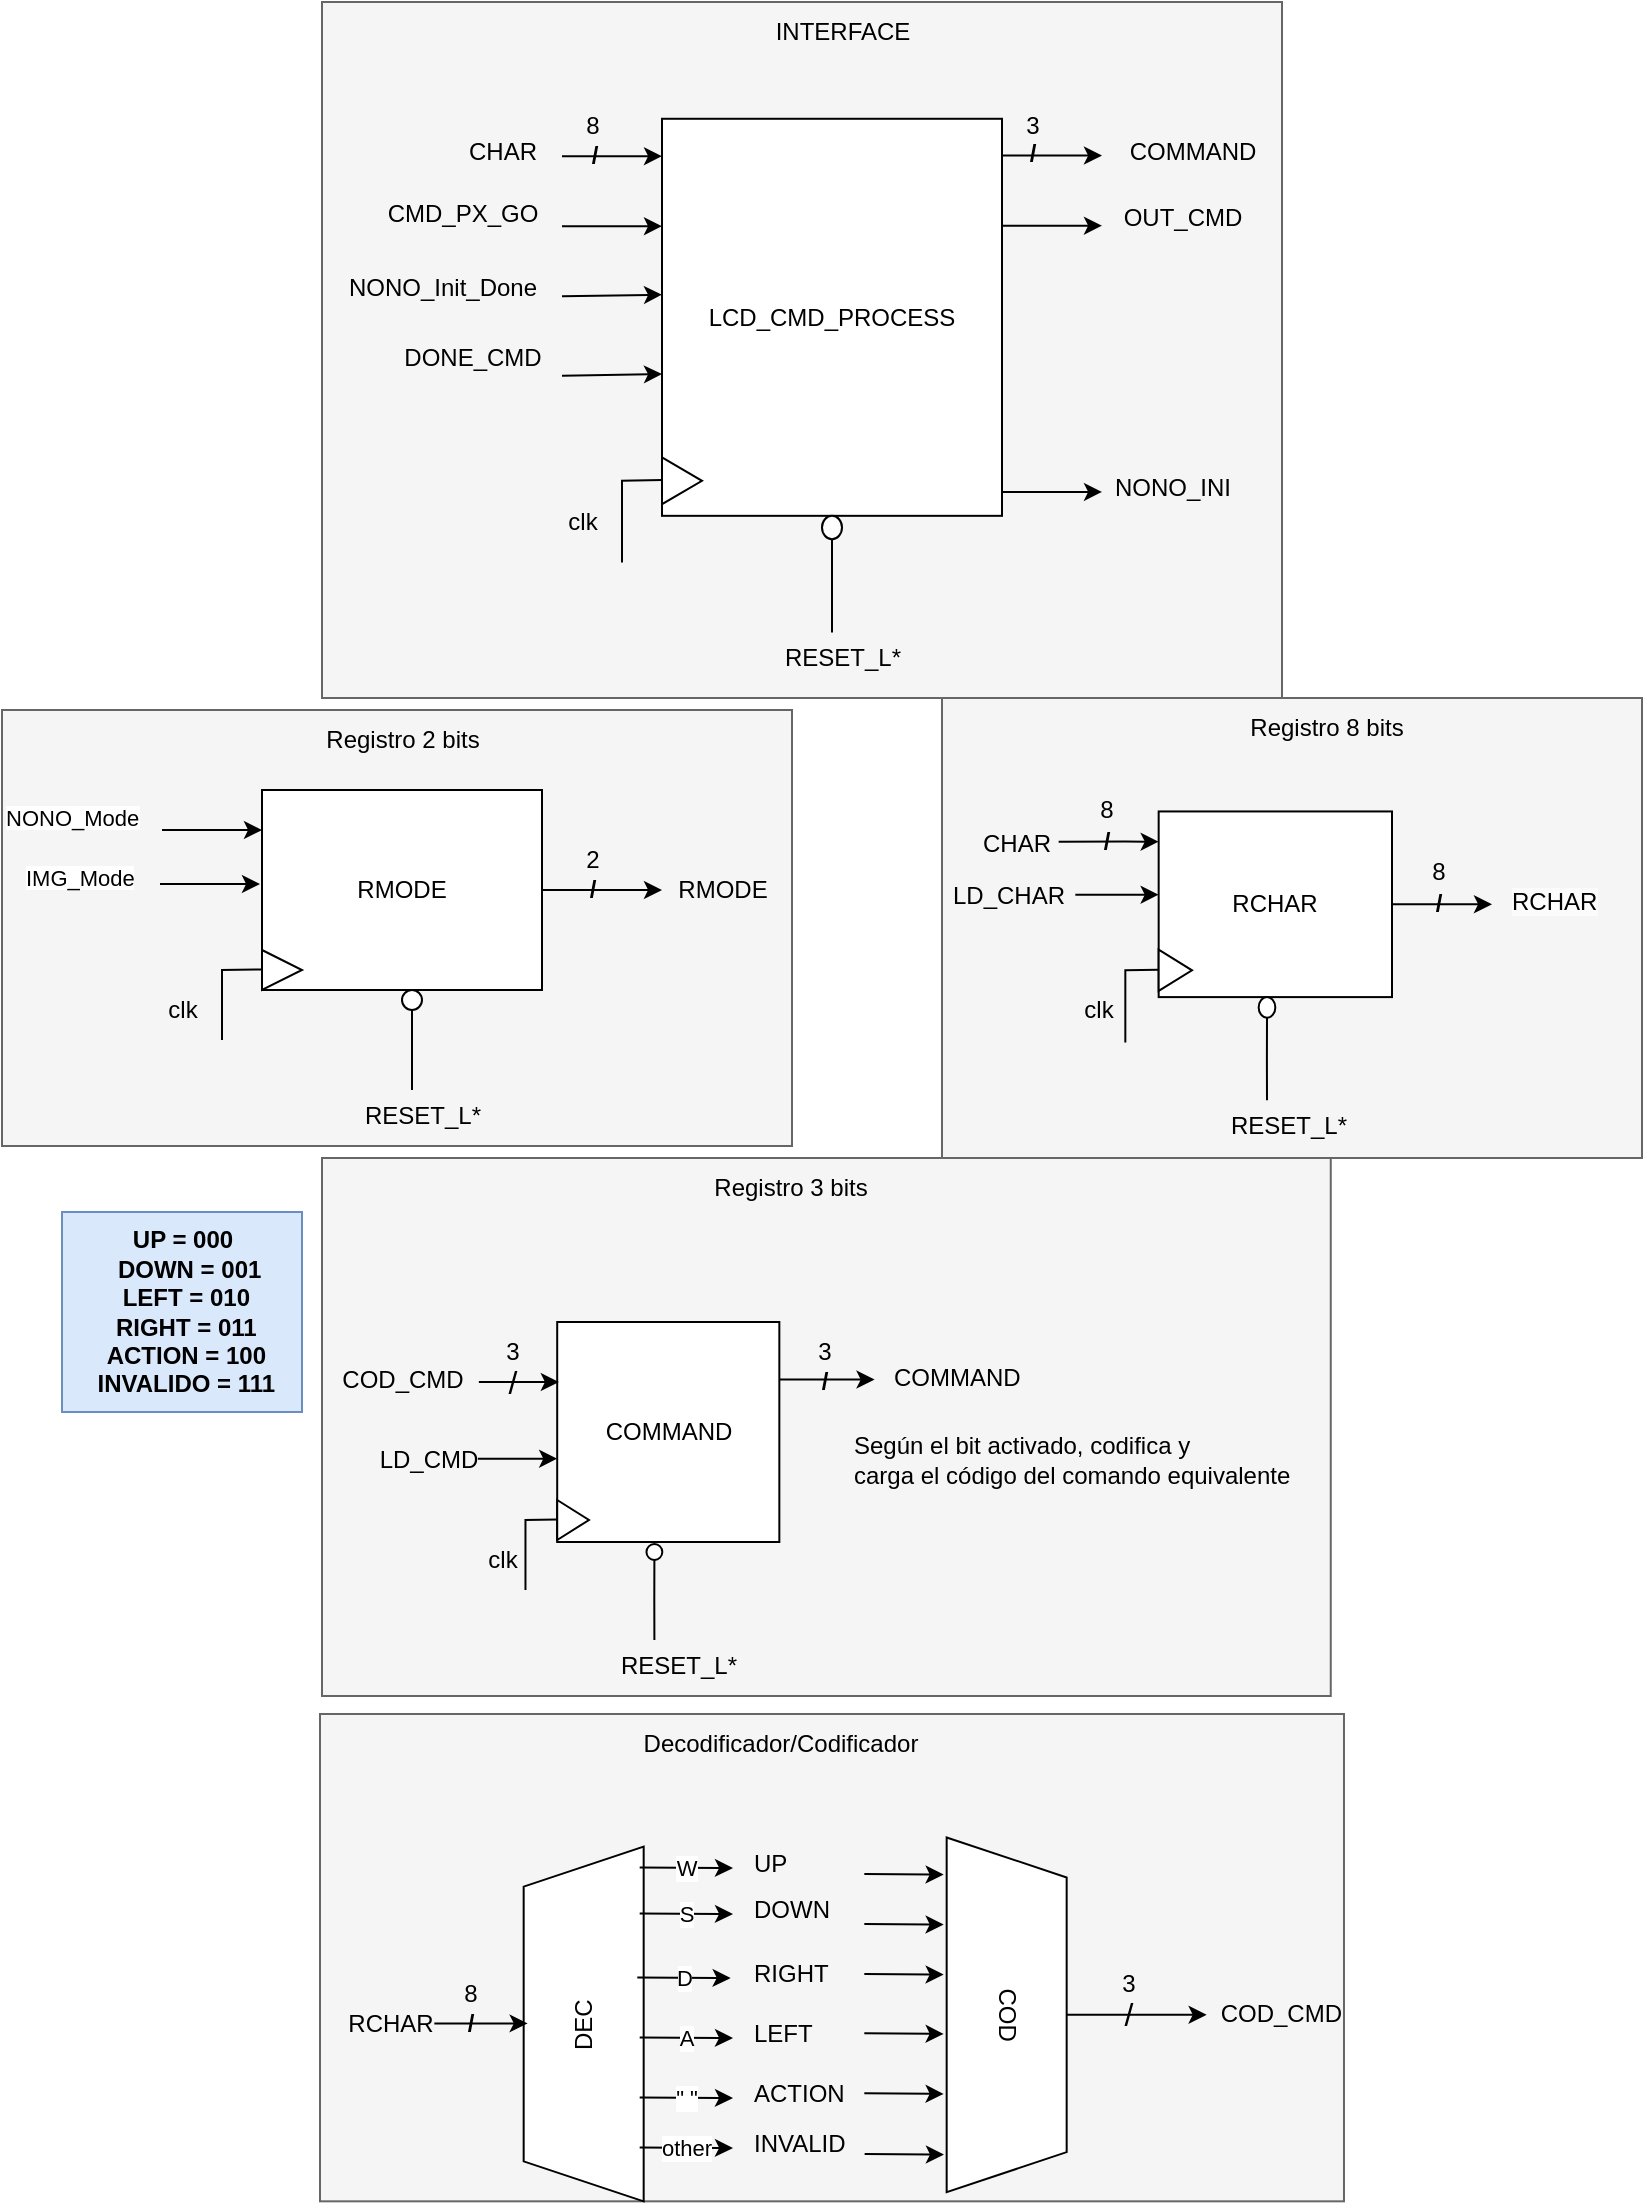 <mxfile version="22.1.21" type="device">
  <diagram name="Page-1" id="bJ8itpKa8yMkncbAwDAy">
    <mxGraphModel dx="1301" dy="621" grid="1" gridSize="10" guides="1" tooltips="1" connect="1" arrows="1" fold="1" page="1" pageScale="1" pageWidth="850" pageHeight="1100" math="0" shadow="0">
      <root>
        <mxCell id="0" />
        <mxCell id="1" parent="0" />
        <mxCell id="U-s3RB7BU_-bI2iJnk8K-27" value="" style="group;fillColor=#f5f5f5;fontColor=#333333;strokeColor=#666666;" parent="1" vertex="1" connectable="0">
          <mxGeometry x="10" y="354" width="395" height="218" as="geometry" />
        </mxCell>
        <mxCell id="wy2A1jpv522JCZYk6ljg-13" style="edgeStyle=orthogonalEdgeStyle;rounded=0;orthogonalLoop=1;jettySize=auto;html=1;" parent="U-s3RB7BU_-bI2iJnk8K-27" source="wy2A1jpv522JCZYk6ljg-1" edge="1">
          <mxGeometry relative="1" as="geometry">
            <mxPoint x="330" y="90" as="targetPoint" />
          </mxGeometry>
        </mxCell>
        <mxCell id="wy2A1jpv522JCZYk6ljg-1" value="RMODE" style="rounded=0;whiteSpace=wrap;html=1;" parent="U-s3RB7BU_-bI2iJnk8K-27" vertex="1">
          <mxGeometry x="130" y="40" width="140" height="100" as="geometry" />
        </mxCell>
        <mxCell id="wy2A1jpv522JCZYk6ljg-11" value="" style="edgeStyle=none;orthogonalLoop=1;jettySize=auto;html=1;rounded=0;" parent="U-s3RB7BU_-bI2iJnk8K-27" edge="1">
          <mxGeometry width="100" relative="1" as="geometry">
            <mxPoint x="80" y="60" as="sourcePoint" />
            <mxPoint x="130" y="60" as="targetPoint" />
            <Array as="points" />
          </mxGeometry>
        </mxCell>
        <mxCell id="wy2A1jpv522JCZYk6ljg-12" value="" style="edgeStyle=none;orthogonalLoop=1;jettySize=auto;html=1;rounded=0;" parent="U-s3RB7BU_-bI2iJnk8K-27" edge="1">
          <mxGeometry width="100" relative="1" as="geometry">
            <mxPoint x="79" y="87" as="sourcePoint" />
            <mxPoint x="129" y="87" as="targetPoint" />
            <Array as="points" />
          </mxGeometry>
        </mxCell>
        <mxCell id="wy2A1jpv522JCZYk6ljg-14" value="&lt;b&gt;/&lt;/b&gt;" style="text;html=1;align=center;verticalAlign=middle;resizable=0;points=[];autosize=1;strokeColor=none;fillColor=none;" parent="U-s3RB7BU_-bI2iJnk8K-27" vertex="1">
          <mxGeometry x="280" y="75" width="30" height="30" as="geometry" />
        </mxCell>
        <mxCell id="wy2A1jpv522JCZYk6ljg-15" value="2" style="text;html=1;align=center;verticalAlign=middle;resizable=0;points=[];autosize=1;strokeColor=none;fillColor=none;" parent="U-s3RB7BU_-bI2iJnk8K-27" vertex="1">
          <mxGeometry x="280" y="60" width="30" height="30" as="geometry" />
        </mxCell>
        <mxCell id="wy2A1jpv522JCZYk6ljg-29" value="&lt;span style=&quot;color: rgb(0, 0, 0); font-family: Helvetica; font-size: 11px; font-style: normal; font-variant-ligatures: normal; font-variant-caps: normal; font-weight: 400; letter-spacing: normal; orphans: 2; text-align: center; text-indent: 0px; text-transform: none; widows: 2; word-spacing: 0px; -webkit-text-stroke-width: 0px; background-color: rgb(255, 255, 255); text-decoration-thickness: initial; text-decoration-style: initial; text-decoration-color: initial; float: none; display: inline !important;&quot;&gt;IMG_Mode&lt;/span&gt;" style="text;whiteSpace=wrap;html=1;" parent="U-s3RB7BU_-bI2iJnk8K-27" vertex="1">
          <mxGeometry x="10" y="70" width="90" height="40" as="geometry" />
        </mxCell>
        <mxCell id="wy2A1jpv522JCZYk6ljg-30" value="&lt;span style=&quot;color: rgb(0, 0, 0); font-family: Helvetica; font-size: 11px; font-style: normal; font-variant-ligatures: normal; font-variant-caps: normal; font-weight: 400; letter-spacing: normal; orphans: 2; text-align: center; text-indent: 0px; text-transform: none; widows: 2; word-spacing: 0px; -webkit-text-stroke-width: 0px; background-color: rgb(255, 255, 255); text-decoration-thickness: initial; text-decoration-style: initial; text-decoration-color: initial; float: none; display: inline !important;&quot;&gt;NONO_Mode&lt;/span&gt;" style="text;whiteSpace=wrap;html=1;" parent="U-s3RB7BU_-bI2iJnk8K-27" vertex="1">
          <mxGeometry y="40" width="100" height="40" as="geometry" />
        </mxCell>
        <mxCell id="wy2A1jpv522JCZYk6ljg-31" value="RMODE" style="text;html=1;align=center;verticalAlign=middle;resizable=0;points=[];autosize=1;strokeColor=none;fillColor=none;" parent="U-s3RB7BU_-bI2iJnk8K-27" vertex="1">
          <mxGeometry x="325" y="75" width="70" height="30" as="geometry" />
        </mxCell>
        <mxCell id="U-s3RB7BU_-bI2iJnk8K-1" value="Registro 2 bits" style="text;html=1;align=center;verticalAlign=middle;resizable=0;points=[];autosize=1;strokeColor=none;fillColor=none;" parent="U-s3RB7BU_-bI2iJnk8K-27" vertex="1">
          <mxGeometry x="150" width="100" height="30" as="geometry" />
        </mxCell>
        <mxCell id="U-s3RB7BU_-bI2iJnk8K-2" value="" style="triangle;whiteSpace=wrap;html=1;" parent="U-s3RB7BU_-bI2iJnk8K-27" vertex="1">
          <mxGeometry x="130" y="120" width="20" height="20" as="geometry" />
        </mxCell>
        <mxCell id="U-s3RB7BU_-bI2iJnk8K-3" value="" style="edgeStyle=none;orthogonalLoop=1;jettySize=auto;html=1;rounded=0;endArrow=none;endFill=0;" parent="U-s3RB7BU_-bI2iJnk8K-27" edge="1">
          <mxGeometry width="100" relative="1" as="geometry">
            <mxPoint x="110" y="165" as="sourcePoint" />
            <mxPoint x="130" y="129.71" as="targetPoint" />
            <Array as="points">
              <mxPoint x="110" y="130" />
            </Array>
          </mxGeometry>
        </mxCell>
        <mxCell id="U-s3RB7BU_-bI2iJnk8K-4" value="clk" style="text;html=1;align=center;verticalAlign=middle;resizable=0;points=[];autosize=1;strokeColor=none;fillColor=none;" parent="U-s3RB7BU_-bI2iJnk8K-27" vertex="1">
          <mxGeometry x="70" y="135" width="40" height="30" as="geometry" />
        </mxCell>
        <mxCell id="U-s3RB7BU_-bI2iJnk8K-19" style="edgeStyle=orthogonalEdgeStyle;rounded=0;orthogonalLoop=1;jettySize=auto;html=1;startArrow=none;startFill=0;endArrow=none;endFill=0;" parent="U-s3RB7BU_-bI2iJnk8K-27" source="U-s3RB7BU_-bI2iJnk8K-20" edge="1">
          <mxGeometry relative="1" as="geometry">
            <mxPoint x="205" y="190" as="targetPoint" />
          </mxGeometry>
        </mxCell>
        <mxCell id="U-s3RB7BU_-bI2iJnk8K-20" value="" style="ellipse;whiteSpace=wrap;html=1;" parent="U-s3RB7BU_-bI2iJnk8K-27" vertex="1">
          <mxGeometry x="200" y="140" width="10" height="10" as="geometry" />
        </mxCell>
        <mxCell id="U-s3RB7BU_-bI2iJnk8K-21" value="RESET_L*" style="text;html=1;align=center;verticalAlign=middle;resizable=0;points=[];autosize=1;strokeColor=none;fillColor=none;" parent="U-s3RB7BU_-bI2iJnk8K-27" vertex="1">
          <mxGeometry x="170" y="188" width="80" height="30" as="geometry" />
        </mxCell>
        <mxCell id="U-s3RB7BU_-bI2iJnk8K-34" value="" style="group;fillColor=#f5f5f5;fontColor=#333333;strokeColor=#666666;" parent="1" vertex="1" connectable="0">
          <mxGeometry x="170" width="480" height="348" as="geometry" />
        </mxCell>
        <mxCell id="U-s3RB7BU_-bI2iJnk8K-26" value="" style="group" parent="U-s3RB7BU_-bI2iJnk8K-34" vertex="1" connectable="0">
          <mxGeometry y="35.034" width="480" height="312.966" as="geometry" />
        </mxCell>
        <mxCell id="wy2A1jpv522JCZYk6ljg-24" value="LCD_CMD_PROCESS" style="whiteSpace=wrap;html=1;" parent="U-s3RB7BU_-bI2iJnk8K-26" vertex="1">
          <mxGeometry x="170" y="23.356" width="170" height="198.523" as="geometry" />
        </mxCell>
        <mxCell id="wy2A1jpv522JCZYk6ljg-25" value="" style="edgeStyle=none;orthogonalLoop=1;jettySize=auto;html=1;rounded=0;" parent="U-s3RB7BU_-bI2iJnk8K-26" edge="1">
          <mxGeometry width="100" relative="1" as="geometry">
            <mxPoint x="120" y="42.04" as="sourcePoint" />
            <mxPoint x="170" y="42.04" as="targetPoint" />
            <Array as="points" />
          </mxGeometry>
        </mxCell>
        <mxCell id="wy2A1jpv522JCZYk6ljg-26" value="" style="edgeStyle=none;orthogonalLoop=1;jettySize=auto;html=1;rounded=0;" parent="U-s3RB7BU_-bI2iJnk8K-26" edge="1">
          <mxGeometry width="100" relative="1" as="geometry">
            <mxPoint x="120" y="77.074" as="sourcePoint" />
            <mxPoint x="170" y="77.074" as="targetPoint" />
            <Array as="points" />
          </mxGeometry>
        </mxCell>
        <mxCell id="wy2A1jpv522JCZYk6ljg-27" value="" style="edgeStyle=none;orthogonalLoop=1;jettySize=auto;html=1;rounded=0;" parent="U-s3RB7BU_-bI2iJnk8K-26" edge="1">
          <mxGeometry width="100" relative="1" as="geometry">
            <mxPoint x="120" y="112.107" as="sourcePoint" />
            <mxPoint x="170" y="111.302" as="targetPoint" />
            <Array as="points" />
          </mxGeometry>
        </mxCell>
        <mxCell id="wy2A1jpv522JCZYk6ljg-40" value="/" style="text;html=1;align=center;verticalAlign=middle;resizable=0;points=[];autosize=1;strokeColor=none;fillColor=none;fontStyle=1" parent="U-s3RB7BU_-bI2iJnk8K-26" vertex="1">
          <mxGeometry x="121" y="26.963" width="30" height="30" as="geometry" />
        </mxCell>
        <mxCell id="wy2A1jpv522JCZYk6ljg-41" value="8" style="text;html=1;align=center;verticalAlign=middle;resizable=0;points=[];autosize=1;strokeColor=none;fillColor=none;" parent="U-s3RB7BU_-bI2iJnk8K-26" vertex="1">
          <mxGeometry x="120" y="11.678" width="30" height="30" as="geometry" />
        </mxCell>
        <mxCell id="wy2A1jpv522JCZYk6ljg-42" value="CHAR" style="text;html=1;align=center;verticalAlign=middle;resizable=0;points=[];autosize=1;strokeColor=none;fillColor=none;" parent="U-s3RB7BU_-bI2iJnk8K-26" vertex="1">
          <mxGeometry x="60" y="24.523" width="60" height="30" as="geometry" />
        </mxCell>
        <mxCell id="wy2A1jpv522JCZYk6ljg-51" value="NONO_Init_Done" style="text;html=1;align=center;verticalAlign=middle;resizable=0;points=[];autosize=1;strokeColor=none;fillColor=none;" parent="U-s3RB7BU_-bI2iJnk8K-26" vertex="1">
          <mxGeometry y="93.423" width="120" height="30" as="geometry" />
        </mxCell>
        <mxCell id="wy2A1jpv522JCZYk6ljg-52" value="" style="edgeStyle=none;orthogonalLoop=1;jettySize=auto;html=1;rounded=0;" parent="U-s3RB7BU_-bI2iJnk8K-26" edge="1">
          <mxGeometry width="100" relative="1" as="geometry">
            <mxPoint x="120" y="151.812" as="sourcePoint" />
            <mxPoint x="170" y="151.006" as="targetPoint" />
            <Array as="points" />
          </mxGeometry>
        </mxCell>
        <mxCell id="wy2A1jpv522JCZYk6ljg-53" value="DONE_CMD" style="text;html=1;align=center;verticalAlign=middle;resizable=0;points=[];autosize=1;strokeColor=none;fillColor=none;" parent="U-s3RB7BU_-bI2iJnk8K-26" vertex="1">
          <mxGeometry x="30" y="128.456" width="90" height="30" as="geometry" />
        </mxCell>
        <mxCell id="wy2A1jpv522JCZYk6ljg-54" value="" style="edgeStyle=none;orthogonalLoop=1;jettySize=auto;html=1;rounded=0;" parent="U-s3RB7BU_-bI2iJnk8K-26" edge="1">
          <mxGeometry width="100" relative="1" as="geometry">
            <mxPoint x="340" y="41.76" as="sourcePoint" />
            <mxPoint x="390" y="41.76" as="targetPoint" />
            <Array as="points" />
          </mxGeometry>
        </mxCell>
        <mxCell id="wy2A1jpv522JCZYk6ljg-55" value="COMMAND" style="text;html=1;align=center;verticalAlign=middle;resizable=0;points=[];autosize=1;strokeColor=none;fillColor=none;" parent="U-s3RB7BU_-bI2iJnk8K-26" vertex="1">
          <mxGeometry x="390" y="24.523" width="90" height="30" as="geometry" />
        </mxCell>
        <mxCell id="wy2A1jpv522JCZYk6ljg-56" value="" style="edgeStyle=none;orthogonalLoop=1;jettySize=auto;html=1;rounded=0;" parent="U-s3RB7BU_-bI2iJnk8K-26" edge="1">
          <mxGeometry width="100" relative="1" as="geometry">
            <mxPoint x="340" y="76.794" as="sourcePoint" />
            <mxPoint x="390" y="76.794" as="targetPoint" />
            <Array as="points" />
          </mxGeometry>
        </mxCell>
        <mxCell id="wy2A1jpv522JCZYk6ljg-64" value="" style="edgeStyle=none;orthogonalLoop=1;jettySize=auto;html=1;rounded=0;" parent="U-s3RB7BU_-bI2iJnk8K-26" edge="1">
          <mxGeometry width="100" relative="1" as="geometry">
            <mxPoint x="340" y="209.921" as="sourcePoint" />
            <mxPoint x="390" y="209.921" as="targetPoint" />
            <Array as="points" />
          </mxGeometry>
        </mxCell>
        <mxCell id="wy2A1jpv522JCZYk6ljg-65" value="NONO_INI" style="text;html=1;align=center;verticalAlign=middle;resizable=0;points=[];autosize=1;strokeColor=none;fillColor=none;" parent="U-s3RB7BU_-bI2iJnk8K-26" vertex="1">
          <mxGeometry x="385" y="192.685" width="80" height="30" as="geometry" />
        </mxCell>
        <mxCell id="wy2A1jpv522JCZYk6ljg-112" value="OUT_CMD" style="text;html=1;align=center;verticalAlign=middle;resizable=0;points=[];autosize=1;strokeColor=none;fillColor=none;" parent="U-s3RB7BU_-bI2iJnk8K-26" vertex="1">
          <mxGeometry x="390" y="58.389" width="80" height="30" as="geometry" />
        </mxCell>
        <mxCell id="U-s3RB7BU_-bI2iJnk8K-22" style="edgeStyle=orthogonalEdgeStyle;rounded=0;orthogonalLoop=1;jettySize=auto;html=1;startArrow=none;startFill=0;endArrow=none;endFill=0;" parent="U-s3RB7BU_-bI2iJnk8K-26" source="U-s3RB7BU_-bI2iJnk8K-23" edge="1">
          <mxGeometry relative="1" as="geometry">
            <mxPoint x="255" y="280.268" as="targetPoint" />
          </mxGeometry>
        </mxCell>
        <mxCell id="U-s3RB7BU_-bI2iJnk8K-23" value="" style="ellipse;whiteSpace=wrap;html=1;" parent="U-s3RB7BU_-bI2iJnk8K-26" vertex="1">
          <mxGeometry x="250" y="221.879" width="10" height="11.678" as="geometry" />
        </mxCell>
        <mxCell id="U-s3RB7BU_-bI2iJnk8K-24" value="RESET_L*" style="text;html=1;align=center;verticalAlign=middle;resizable=0;points=[];autosize=1;strokeColor=none;fillColor=none;" parent="U-s3RB7BU_-bI2iJnk8K-26" vertex="1">
          <mxGeometry x="220" y="277.933" width="80" height="30" as="geometry" />
        </mxCell>
        <mxCell id="U-s3RB7BU_-bI2iJnk8K-31" value="" style="triangle;whiteSpace=wrap;html=1;" parent="U-s3RB7BU_-bI2iJnk8K-26" vertex="1">
          <mxGeometry x="170" y="192.685" width="20" height="23.356" as="geometry" />
        </mxCell>
        <mxCell id="U-s3RB7BU_-bI2iJnk8K-32" value="" style="edgeStyle=none;orthogonalLoop=1;jettySize=auto;html=1;rounded=0;endArrow=none;endFill=0;" parent="U-s3RB7BU_-bI2iJnk8K-26" edge="1">
          <mxGeometry width="100" relative="1" as="geometry">
            <mxPoint x="150" y="245.235" as="sourcePoint" />
            <mxPoint x="170" y="204.024" as="targetPoint" />
            <Array as="points">
              <mxPoint x="150" y="204.362" />
            </Array>
          </mxGeometry>
        </mxCell>
        <mxCell id="U-s3RB7BU_-bI2iJnk8K-33" value="clk" style="text;html=1;align=center;verticalAlign=middle;resizable=0;points=[];autosize=1;strokeColor=none;fillColor=none;" parent="U-s3RB7BU_-bI2iJnk8K-26" vertex="1">
          <mxGeometry x="110" y="210.201" width="40" height="30" as="geometry" />
        </mxCell>
        <mxCell id="wy2A1jpv522JCZYk6ljg-111" value="3" style="text;html=1;align=center;verticalAlign=middle;resizable=0;points=[];autosize=1;strokeColor=none;fillColor=none;" parent="U-s3RB7BU_-bI2iJnk8K-26" vertex="1">
          <mxGeometry x="340" y="11.68" width="30" height="30" as="geometry" />
        </mxCell>
        <mxCell id="U-s3RB7BU_-bI2iJnk8K-30" value="INTERFACE" style="text;html=1;align=center;verticalAlign=middle;resizable=0;points=[];autosize=1;strokeColor=none;fillColor=none;" parent="U-s3RB7BU_-bI2iJnk8K-34" vertex="1">
          <mxGeometry x="215" width="90" height="30" as="geometry" />
        </mxCell>
        <mxCell id="wy2A1jpv522JCZYk6ljg-49" value="CMD_PX_GO" style="text;html=1;align=center;verticalAlign=middle;resizable=0;points=[];autosize=1;strokeColor=none;fillColor=none;" parent="U-s3RB7BU_-bI2iJnk8K-34" vertex="1">
          <mxGeometry x="20" y="91.087" width="100" height="30" as="geometry" />
        </mxCell>
        <mxCell id="wy2A1jpv522JCZYk6ljg-110" value="/" style="text;html=1;align=center;verticalAlign=middle;resizable=0;points=[];autosize=1;strokeColor=none;fillColor=none;fontStyle=1" parent="U-s3RB7BU_-bI2iJnk8K-34" vertex="1">
          <mxGeometry x="340" y="61.089" width="30" height="30" as="geometry" />
        </mxCell>
        <mxCell id="U-s3RB7BU_-bI2iJnk8K-38" value="" style="group;fillColor=#f5f5f5;fontColor=#333333;strokeColor=#666666;fontStyle=1" parent="1" vertex="1" connectable="0">
          <mxGeometry x="480" y="348" width="350" height="230" as="geometry" />
        </mxCell>
        <mxCell id="wy2A1jpv522JCZYk6ljg-18" style="edgeStyle=orthogonalEdgeStyle;rounded=0;orthogonalLoop=1;jettySize=auto;html=1;" parent="U-s3RB7BU_-bI2iJnk8K-38" source="wy2A1jpv522JCZYk6ljg-17" edge="1">
          <mxGeometry relative="1" as="geometry">
            <mxPoint x="275" y="103.139" as="targetPoint" />
          </mxGeometry>
        </mxCell>
        <mxCell id="wy2A1jpv522JCZYk6ljg-17" value="RCHAR" style="rounded=0;whiteSpace=wrap;html=1;" parent="U-s3RB7BU_-bI2iJnk8K-38" vertex="1">
          <mxGeometry x="108.333" y="56.726" width="116.667" height="92.825" as="geometry" />
        </mxCell>
        <mxCell id="wy2A1jpv522JCZYk6ljg-19" value="&lt;b&gt;/&lt;/b&gt;" style="text;html=1;align=center;verticalAlign=middle;resizable=0;points=[];autosize=1;strokeColor=none;fillColor=none;" parent="U-s3RB7BU_-bI2iJnk8K-38" vertex="1">
          <mxGeometry x="232.5" y="87.668" width="30" height="30" as="geometry" />
        </mxCell>
        <mxCell id="wy2A1jpv522JCZYk6ljg-20" value="8" style="text;html=1;align=center;verticalAlign=middle;resizable=0;points=[];autosize=1;strokeColor=none;fillColor=none;" parent="U-s3RB7BU_-bI2iJnk8K-38" vertex="1">
          <mxGeometry x="232.5" y="72.197" width="30" height="30" as="geometry" />
        </mxCell>
        <mxCell id="wy2A1jpv522JCZYk6ljg-21" style="edgeStyle=orthogonalEdgeStyle;rounded=0;orthogonalLoop=1;jettySize=auto;html=1;" parent="U-s3RB7BU_-bI2iJnk8K-38" edge="1">
          <mxGeometry relative="1" as="geometry">
            <mxPoint x="108.333" y="71.847" as="targetPoint" />
            <mxPoint x="58.333" y="71.847" as="sourcePoint" />
            <Array as="points">
              <mxPoint x="91.667" y="72.197" />
              <mxPoint x="91.667" y="72.197" />
            </Array>
          </mxGeometry>
        </mxCell>
        <mxCell id="wy2A1jpv522JCZYk6ljg-22" value="&lt;b&gt;/&lt;/b&gt;" style="text;html=1;align=center;verticalAlign=middle;resizable=0;points=[];autosize=1;strokeColor=none;fillColor=none;" parent="U-s3RB7BU_-bI2iJnk8K-38" vertex="1">
          <mxGeometry x="66.667" y="56.726" width="30" height="30" as="geometry" />
        </mxCell>
        <mxCell id="wy2A1jpv522JCZYk6ljg-23" value="8" style="text;html=1;align=center;verticalAlign=middle;resizable=0;points=[];autosize=1;strokeColor=none;fillColor=none;" parent="U-s3RB7BU_-bI2iJnk8K-38" vertex="1">
          <mxGeometry x="66.667" y="41.256" width="30" height="30" as="geometry" />
        </mxCell>
        <mxCell id="wy2A1jpv522JCZYk6ljg-32" value="&lt;span style=&quot;color: rgb(0, 0, 0); font-family: Helvetica; font-size: 12px; font-style: normal; font-variant-ligatures: normal; font-variant-caps: normal; font-weight: 400; letter-spacing: normal; orphans: 2; text-align: center; text-indent: 0px; text-transform: none; widows: 2; word-spacing: 0px; -webkit-text-stroke-width: 0px; background-color: rgb(251, 251, 251); text-decoration-thickness: initial; text-decoration-style: initial; text-decoration-color: initial; float: none; display: inline !important;&quot;&gt;RCHAR&lt;/span&gt;" style="text;whiteSpace=wrap;html=1;" parent="U-s3RB7BU_-bI2iJnk8K-38" vertex="1">
          <mxGeometry x="283.333" y="87.668" width="66.667" height="41.256" as="geometry" />
        </mxCell>
        <mxCell id="wy2A1jpv522JCZYk6ljg-39" value="CHAR" style="text;html=1;align=center;verticalAlign=middle;resizable=0;points=[];autosize=1;strokeColor=none;fillColor=none;" parent="U-s3RB7BU_-bI2iJnk8K-38" vertex="1">
          <mxGeometry x="6.667" y="57.666" width="60" height="30" as="geometry" />
        </mxCell>
        <mxCell id="wy2A1jpv522JCZYk6ljg-48" value="LD_CHAR" style="text;html=1;align=center;verticalAlign=middle;resizable=0;points=[];autosize=1;strokeColor=none;fillColor=none;" parent="U-s3RB7BU_-bI2iJnk8K-38" vertex="1">
          <mxGeometry x="-7" y="83.543" width="80" height="30" as="geometry" />
        </mxCell>
        <mxCell id="wy2A1jpv522JCZYk6ljg-68" value="" style="edgeStyle=none;orthogonalLoop=1;jettySize=auto;html=1;rounded=0;" parent="U-s3RB7BU_-bI2iJnk8K-38" edge="1">
          <mxGeometry width="100" relative="1" as="geometry">
            <mxPoint x="66.667" y="98.343" as="sourcePoint" />
            <mxPoint x="108.333" y="98.343" as="targetPoint" />
            <Array as="points" />
          </mxGeometry>
        </mxCell>
        <mxCell id="U-s3RB7BU_-bI2iJnk8K-5" value="" style="triangle;whiteSpace=wrap;html=1;" parent="U-s3RB7BU_-bI2iJnk8K-38" vertex="1">
          <mxGeometry x="108.333" y="125.83" width="16.667" height="20.628" as="geometry" />
        </mxCell>
        <mxCell id="U-s3RB7BU_-bI2iJnk8K-6" value="" style="edgeStyle=none;orthogonalLoop=1;jettySize=auto;html=1;rounded=0;endArrow=none;endFill=0;" parent="U-s3RB7BU_-bI2iJnk8K-38" edge="1">
          <mxGeometry width="100" relative="1" as="geometry">
            <mxPoint x="91.667" y="172.242" as="sourcePoint" />
            <mxPoint x="108.333" y="135.844" as="targetPoint" />
            <Array as="points">
              <mxPoint x="91.667" y="136.143" />
            </Array>
          </mxGeometry>
        </mxCell>
        <mxCell id="U-s3RB7BU_-bI2iJnk8K-7" value="clk" style="text;html=1;align=center;verticalAlign=middle;resizable=0;points=[];autosize=1;strokeColor=none;fillColor=none;" parent="U-s3RB7BU_-bI2iJnk8K-38" vertex="1">
          <mxGeometry x="58.333" y="141.3" width="40" height="30" as="geometry" />
        </mxCell>
        <mxCell id="U-s3RB7BU_-bI2iJnk8K-15" style="edgeStyle=orthogonalEdgeStyle;rounded=0;orthogonalLoop=1;jettySize=auto;html=1;startArrow=none;startFill=0;endArrow=none;endFill=0;" parent="U-s3RB7BU_-bI2iJnk8K-38" source="U-s3RB7BU_-bI2iJnk8K-16" edge="1">
          <mxGeometry relative="1" as="geometry">
            <mxPoint x="162.5" y="201.121" as="targetPoint" />
          </mxGeometry>
        </mxCell>
        <mxCell id="U-s3RB7BU_-bI2iJnk8K-16" value="" style="ellipse;whiteSpace=wrap;html=1;" parent="U-s3RB7BU_-bI2iJnk8K-38" vertex="1">
          <mxGeometry x="158.333" y="149.552" width="8.333" height="10.314" as="geometry" />
        </mxCell>
        <mxCell id="U-s3RB7BU_-bI2iJnk8K-17" value="RESET_L*" style="text;html=1;align=center;verticalAlign=middle;resizable=0;points=[];autosize=1;strokeColor=none;fillColor=none;" parent="U-s3RB7BU_-bI2iJnk8K-38" vertex="1">
          <mxGeometry x="133.333" y="199.058" width="80" height="30" as="geometry" />
        </mxCell>
        <mxCell id="U-s3RB7BU_-bI2iJnk8K-37" value="Registro 8 bits" style="text;html=1;align=center;verticalAlign=middle;resizable=0;points=[];autosize=1;strokeColor=none;fillColor=none;" parent="U-s3RB7BU_-bI2iJnk8K-38" vertex="1">
          <mxGeometry x="141.667" width="100" height="30" as="geometry" />
        </mxCell>
        <mxCell id="U-s3RB7BU_-bI2iJnk8K-66" value="" style="group;fillColor=#f5f5f5;fontColor=#333333;strokeColor=#666666;" parent="1" vertex="1" connectable="0">
          <mxGeometry x="170" y="578" width="504.38" height="269" as="geometry" />
        </mxCell>
        <mxCell id="U-s3RB7BU_-bI2iJnk8K-13" style="edgeStyle=orthogonalEdgeStyle;rounded=0;orthogonalLoop=1;jettySize=auto;html=1;startArrow=none;startFill=0;endArrow=none;endFill=0;" parent="U-s3RB7BU_-bI2iJnk8K-66" source="U-s3RB7BU_-bI2iJnk8K-12" edge="1">
          <mxGeometry relative="1" as="geometry">
            <mxPoint x="166.201" y="241" as="targetPoint" />
          </mxGeometry>
        </mxCell>
        <mxCell id="U-s3RB7BU_-bI2iJnk8K-12" value="" style="ellipse;whiteSpace=wrap;html=1;container=0;" parent="U-s3RB7BU_-bI2iJnk8K-66" vertex="1">
          <mxGeometry x="162.23" y="193" width="7.93" height="8" as="geometry" />
        </mxCell>
        <mxCell id="U-s3RB7BU_-bI2iJnk8K-14" value="RESET_L*" style="text;html=1;align=center;verticalAlign=middle;resizable=0;points=[];autosize=1;strokeColor=none;fillColor=none;container=0;" parent="U-s3RB7BU_-bI2iJnk8K-66" vertex="1">
          <mxGeometry x="138.432" y="239" width="80" height="30" as="geometry" />
        </mxCell>
        <mxCell id="wy2A1jpv522JCZYk6ljg-79" value="COMMAND" style="rounded=0;whiteSpace=wrap;html=1;container=0;" parent="U-s3RB7BU_-bI2iJnk8K-66" vertex="1">
          <mxGeometry x="117.6" y="82" width="111.07" height="110" as="geometry" />
        </mxCell>
        <mxCell id="wy2A1jpv522JCZYk6ljg-80" value="&lt;b&gt;/&lt;/b&gt;" style="text;html=1;align=center;verticalAlign=middle;resizable=0;points=[];autosize=1;strokeColor=none;fillColor=none;container=0;" parent="U-s3RB7BU_-bI2iJnk8K-66" vertex="1">
          <mxGeometry x="235.808" y="96.5" width="30" height="30" as="geometry" />
        </mxCell>
        <mxCell id="wy2A1jpv522JCZYk6ljg-81" value="3" style="text;html=1;align=center;verticalAlign=middle;resizable=0;points=[];autosize=1;strokeColor=none;fillColor=none;container=0;" parent="U-s3RB7BU_-bI2iJnk8K-66" vertex="1">
          <mxGeometry x="235.808" y="81.5" width="30" height="30" as="geometry" />
        </mxCell>
        <mxCell id="wy2A1jpv522JCZYk6ljg-85" value="&lt;div style=&quot;text-align: center;&quot;&gt;COMMAND&lt;/div&gt;" style="text;whiteSpace=wrap;html=1;container=0;" parent="U-s3RB7BU_-bI2iJnk8K-66" vertex="1">
          <mxGeometry x="284.215" y="96" width="63.471" height="40" as="geometry" />
        </mxCell>
        <mxCell id="wy2A1jpv522JCZYk6ljg-90" value="LD_CMD" style="text;html=1;align=center;verticalAlign=middle;resizable=0;points=[];autosize=1;strokeColor=none;fillColor=none;container=0;" parent="U-s3RB7BU_-bI2iJnk8K-66" vertex="1">
          <mxGeometry x="18.43" y="136" width="70" height="30" as="geometry" />
        </mxCell>
        <mxCell id="wy2A1jpv522JCZYk6ljg-91" value="" style="edgeStyle=none;orthogonalLoop=1;jettySize=auto;html=1;rounded=0;" parent="U-s3RB7BU_-bI2iJnk8K-66" edge="1">
          <mxGeometry width="100" relative="1" as="geometry">
            <mxPoint x="77.934" y="150.35" as="sourcePoint" />
            <mxPoint x="117.604" y="150.35" as="targetPoint" />
            <Array as="points" />
          </mxGeometry>
        </mxCell>
        <mxCell id="wy2A1jpv522JCZYk6ljg-116" style="edgeStyle=orthogonalEdgeStyle;rounded=0;orthogonalLoop=1;jettySize=auto;html=1;" parent="U-s3RB7BU_-bI2iJnk8K-66" edge="1">
          <mxGeometry relative="1" as="geometry">
            <mxPoint x="276.271" y="110.79" as="targetPoint" />
            <mxPoint x="228.668" y="110.79" as="sourcePoint" />
          </mxGeometry>
        </mxCell>
        <mxCell id="wy2A1jpv522JCZYk6ljg-117" value="Según el bit activado, codifica y &lt;br&gt;carga el código del comando equivalente&lt;br&gt;" style="text;html=1;align=left;verticalAlign=middle;resizable=0;points=[];autosize=1;strokeColor=none;fillColor=none;" parent="U-s3RB7BU_-bI2iJnk8K-66" vertex="1">
          <mxGeometry x="264.38" y="131" width="240" height="40" as="geometry" />
        </mxCell>
        <mxCell id="U-s3RB7BU_-bI2iJnk8K-8" value="" style="triangle;whiteSpace=wrap;html=1;container=0;" parent="U-s3RB7BU_-bI2iJnk8K-66" vertex="1">
          <mxGeometry x="117.604" y="171" width="15.868" height="20" as="geometry" />
        </mxCell>
        <mxCell id="U-s3RB7BU_-bI2iJnk8K-9" value="" style="edgeStyle=none;orthogonalLoop=1;jettySize=auto;html=1;rounded=0;endArrow=none;endFill=0;" parent="U-s3RB7BU_-bI2iJnk8K-66" edge="1">
          <mxGeometry width="100" relative="1" as="geometry">
            <mxPoint x="101.736" y="216" as="sourcePoint" />
            <mxPoint x="117.604" y="180.71" as="targetPoint" />
            <Array as="points">
              <mxPoint x="101.736" y="181" />
            </Array>
          </mxGeometry>
        </mxCell>
        <mxCell id="U-s3RB7BU_-bI2iJnk8K-10" value="clk" style="text;html=1;align=center;verticalAlign=middle;resizable=0;points=[];autosize=1;strokeColor=none;fillColor=none;container=0;" parent="U-s3RB7BU_-bI2iJnk8K-66" vertex="1">
          <mxGeometry x="70.0" y="186" width="40" height="30" as="geometry" />
        </mxCell>
        <mxCell id="U-s3RB7BU_-bI2iJnk8K-50" value="" style="edgeStyle=none;orthogonalLoop=1;jettySize=auto;html=1;rounded=0;" parent="U-s3RB7BU_-bI2iJnk8K-66" edge="1">
          <mxGeometry width="100" relative="1" as="geometry">
            <mxPoint x="78.43" y="112" as="sourcePoint" />
            <mxPoint x="118.43" y="112" as="targetPoint" />
            <Array as="points" />
          </mxGeometry>
        </mxCell>
        <mxCell id="U-s3RB7BU_-bI2iJnk8K-51" value="/" style="text;html=1;align=center;verticalAlign=middle;resizable=0;points=[];autosize=1;strokeColor=none;fillColor=none;fontStyle=0;fontSize=16;container=0;" parent="U-s3RB7BU_-bI2iJnk8K-66" vertex="1">
          <mxGeometry x="80" y="96.5" width="30" height="30" as="geometry" />
        </mxCell>
        <mxCell id="U-s3RB7BU_-bI2iJnk8K-52" value="3" style="text;html=1;align=center;verticalAlign=middle;resizable=0;points=[];autosize=1;strokeColor=none;fillColor=none;container=0;" parent="U-s3RB7BU_-bI2iJnk8K-66" vertex="1">
          <mxGeometry x="80" y="81.5" width="30" height="30" as="geometry" />
        </mxCell>
        <mxCell id="U-s3RB7BU_-bI2iJnk8K-53" value="COD_CMD" style="text;html=1;align=center;verticalAlign=middle;resizable=0;points=[];autosize=1;strokeColor=none;fillColor=none;container=0;" parent="U-s3RB7BU_-bI2iJnk8K-66" vertex="1">
          <mxGeometry y="96" width="80" height="30" as="geometry" />
        </mxCell>
        <mxCell id="U-s3RB7BU_-bI2iJnk8K-35" value="Registro 3 bits" style="text;html=1;align=center;verticalAlign=middle;resizable=0;points=[];autosize=1;strokeColor=none;fillColor=none;container=0;" parent="U-s3RB7BU_-bI2iJnk8K-66" vertex="1">
          <mxGeometry x="184.214" width="100" height="30" as="geometry" />
        </mxCell>
        <mxCell id="U-s3RB7BU_-bI2iJnk8K-72" value="" style="group;fillColor=#f5f5f5;fontColor=#333333;strokeColor=#666666;" parent="1" vertex="1" connectable="0">
          <mxGeometry x="169" y="856" width="511.994" height="243.667" as="geometry" />
        </mxCell>
        <mxCell id="U-s3RB7BU_-bI2iJnk8K-39" value="" style="edgeStyle=none;orthogonalLoop=1;jettySize=auto;html=1;rounded=0;" parent="U-s3RB7BU_-bI2iJnk8K-72" edge="1">
          <mxGeometry width="100" relative="1" as="geometry">
            <mxPoint x="272.154" y="80.0" as="sourcePoint" />
            <mxPoint x="311.824" y="80.31" as="targetPoint" />
            <Array as="points" />
          </mxGeometry>
        </mxCell>
        <mxCell id="U-s3RB7BU_-bI2iJnk8K-40" value="" style="edgeStyle=none;orthogonalLoop=1;jettySize=auto;html=1;rounded=0;" parent="U-s3RB7BU_-bI2iJnk8K-72" edge="1">
          <mxGeometry width="100" relative="1" as="geometry">
            <mxPoint x="272.154" y="105.0" as="sourcePoint" />
            <mxPoint x="311.824" y="105.31" as="targetPoint" />
            <Array as="points" />
          </mxGeometry>
        </mxCell>
        <mxCell id="U-s3RB7BU_-bI2iJnk8K-41" value="" style="edgeStyle=none;orthogonalLoop=1;jettySize=auto;html=1;rounded=0;" parent="U-s3RB7BU_-bI2iJnk8K-72" edge="1">
          <mxGeometry width="100" relative="1" as="geometry">
            <mxPoint x="272.154" y="130.0" as="sourcePoint" />
            <mxPoint x="311.824" y="130.31" as="targetPoint" />
            <Array as="points" />
          </mxGeometry>
        </mxCell>
        <mxCell id="U-s3RB7BU_-bI2iJnk8K-42" value="" style="edgeStyle=none;orthogonalLoop=1;jettySize=auto;html=1;rounded=0;" parent="U-s3RB7BU_-bI2iJnk8K-72" edge="1">
          <mxGeometry width="100" relative="1" as="geometry">
            <mxPoint x="272.154" y="159.64" as="sourcePoint" />
            <mxPoint x="311.824" y="159.95" as="targetPoint" />
            <Array as="points" />
          </mxGeometry>
        </mxCell>
        <mxCell id="U-s3RB7BU_-bI2iJnk8K-43" value="" style="edgeStyle=none;orthogonalLoop=1;jettySize=auto;html=1;rounded=0;" parent="U-s3RB7BU_-bI2iJnk8K-72" edge="1">
          <mxGeometry width="100" relative="1" as="geometry">
            <mxPoint x="272.154" y="189.64" as="sourcePoint" />
            <mxPoint x="311.824" y="189.95" as="targetPoint" />
            <Array as="points" />
          </mxGeometry>
        </mxCell>
        <mxCell id="U-s3RB7BU_-bI2iJnk8K-62" value="" style="edgeStyle=none;orthogonalLoop=1;jettySize=auto;html=1;rounded=0;" parent="U-s3RB7BU_-bI2iJnk8K-72" edge="1">
          <mxGeometry width="100" relative="1" as="geometry">
            <mxPoint x="272.304" y="220.0" as="sourcePoint" />
            <mxPoint x="311.974" y="220.31" as="targetPoint" />
            <Array as="points" />
          </mxGeometry>
        </mxCell>
        <mxCell id="U-s3RB7BU_-bI2iJnk8K-49" value="COD" style="shape=trapezoid;perimeter=trapezoidPerimeter;whiteSpace=wrap;html=1;fixedSize=1;rotation=90;" parent="U-s3RB7BU_-bI2iJnk8K-72" vertex="1">
          <mxGeometry x="254.667" y="120.4" width="177.333" height="60" as="geometry" />
        </mxCell>
        <mxCell id="U-s3RB7BU_-bI2iJnk8K-56" value="" style="edgeStyle=none;orthogonalLoop=1;jettySize=auto;html=1;rounded=0;" parent="U-s3RB7BU_-bI2iJnk8K-72" edge="1">
          <mxGeometry width="100" relative="1" as="geometry">
            <mxPoint x="373.33" y="150.4" as="sourcePoint" />
            <mxPoint x="443.33" y="150.4" as="targetPoint" />
            <Array as="points" />
          </mxGeometry>
        </mxCell>
        <mxCell id="U-s3RB7BU_-bI2iJnk8K-57" value="/" style="text;html=1;align=center;verticalAlign=middle;resizable=0;points=[];autosize=1;strokeColor=none;fillColor=none;fontStyle=0;fontSize=16;" parent="U-s3RB7BU_-bI2iJnk8K-72" vertex="1">
          <mxGeometry x="389.33" y="135.4" width="30" height="30" as="geometry" />
        </mxCell>
        <mxCell id="U-s3RB7BU_-bI2iJnk8K-58" value="3" style="text;html=1;align=center;verticalAlign=middle;resizable=0;points=[];autosize=1;strokeColor=none;fillColor=none;" parent="U-s3RB7BU_-bI2iJnk8K-72" vertex="1">
          <mxGeometry x="389.33" y="120.4" width="30" height="30" as="geometry" />
        </mxCell>
        <mxCell id="U-s3RB7BU_-bI2iJnk8K-59" value="COD_CMD" style="text;html=1;align=right;verticalAlign=middle;resizable=0;points=[];autosize=1;strokeColor=none;fillColor=none;" parent="U-s3RB7BU_-bI2iJnk8K-72" vertex="1">
          <mxGeometry x="431.994" y="135.4" width="80" height="30" as="geometry" />
        </mxCell>
        <mxCell id="wy2A1jpv522JCZYk6ljg-92" value="DEC" style="shape=trapezoid;perimeter=trapezoidPerimeter;whiteSpace=wrap;html=1;fixedSize=1;rotation=-90;" parent="U-s3RB7BU_-bI2iJnk8K-72" vertex="1">
          <mxGeometry x="43.167" y="125" width="177.333" height="60" as="geometry" />
        </mxCell>
        <mxCell id="wy2A1jpv522JCZYk6ljg-93" value="" style="edgeStyle=none;orthogonalLoop=1;jettySize=auto;html=1;rounded=0;" parent="U-s3RB7BU_-bI2iJnk8K-72" edge="1">
          <mxGeometry width="100" relative="1" as="geometry">
            <mxPoint x="57.167" y="154.69" as="sourcePoint" />
            <mxPoint x="103.833" y="154.69" as="targetPoint" />
            <Array as="points" />
          </mxGeometry>
        </mxCell>
        <mxCell id="wy2A1jpv522JCZYk6ljg-94" value="RCHAR" style="text;html=1;align=center;verticalAlign=middle;resizable=0;points=[];autosize=1;strokeColor=none;fillColor=none;" parent="U-s3RB7BU_-bI2iJnk8K-72" vertex="1">
          <mxGeometry y="140" width="70" height="30" as="geometry" />
        </mxCell>
        <mxCell id="wy2A1jpv522JCZYk6ljg-96" value="S" style="edgeStyle=none;orthogonalLoop=1;jettySize=auto;html=1;rounded=0;" parent="U-s3RB7BU_-bI2iJnk8K-72" edge="1">
          <mxGeometry width="100" relative="1" as="geometry">
            <mxPoint x="159.833" y="99.69" as="sourcePoint" />
            <mxPoint x="206.5" y="100" as="targetPoint" />
            <Array as="points" />
          </mxGeometry>
        </mxCell>
        <mxCell id="wy2A1jpv522JCZYk6ljg-97" value="DOWN" style="text;html=1;align=left;verticalAlign=middle;resizable=0;points=[];autosize=1;strokeColor=none;fillColor=none;" parent="U-s3RB7BU_-bI2iJnk8K-72" vertex="1">
          <mxGeometry x="214.667" y="83" width="60" height="30" as="geometry" />
        </mxCell>
        <mxCell id="wy2A1jpv522JCZYk6ljg-98" value="D" style="edgeStyle=none;orthogonalLoop=1;jettySize=auto;html=1;rounded=0;" parent="U-s3RB7BU_-bI2iJnk8K-72" edge="1">
          <mxGeometry width="100" relative="1" as="geometry">
            <mxPoint x="158.667" y="131.69" as="sourcePoint" />
            <mxPoint x="205.333" y="132" as="targetPoint" />
            <Array as="points" />
          </mxGeometry>
        </mxCell>
        <mxCell id="wy2A1jpv522JCZYk6ljg-99" value="RIGHT" style="text;html=1;align=left;verticalAlign=middle;resizable=0;points=[];autosize=1;strokeColor=none;fillColor=none;" parent="U-s3RB7BU_-bI2iJnk8K-72" vertex="1">
          <mxGeometry x="214.667" y="115" width="60" height="30" as="geometry" />
        </mxCell>
        <mxCell id="wy2A1jpv522JCZYk6ljg-100" value="A" style="edgeStyle=none;orthogonalLoop=1;jettySize=auto;html=1;rounded=0;" parent="U-s3RB7BU_-bI2iJnk8K-72" edge="1">
          <mxGeometry width="100" relative="1" as="geometry">
            <mxPoint x="159.833" y="161.69" as="sourcePoint" />
            <mxPoint x="206.5" y="162" as="targetPoint" />
            <Array as="points" />
          </mxGeometry>
        </mxCell>
        <mxCell id="wy2A1jpv522JCZYk6ljg-101" value="LEFT" style="text;html=1;align=left;verticalAlign=middle;resizable=0;points=[];autosize=1;strokeColor=none;fillColor=none;" parent="U-s3RB7BU_-bI2iJnk8K-72" vertex="1">
          <mxGeometry x="214.667" y="145" width="50" height="30" as="geometry" />
        </mxCell>
        <mxCell id="wy2A1jpv522JCZYk6ljg-102" value="&quot; &quot;" style="edgeStyle=none;orthogonalLoop=1;jettySize=auto;html=1;rounded=0;" parent="U-s3RB7BU_-bI2iJnk8K-72" edge="1">
          <mxGeometry width="100" relative="1" as="geometry">
            <mxPoint x="159.833" y="191.69" as="sourcePoint" />
            <mxPoint x="206.5" y="192" as="targetPoint" />
            <Array as="points" />
          </mxGeometry>
        </mxCell>
        <mxCell id="wy2A1jpv522JCZYk6ljg-103" value="ACTION" style="text;html=1;align=left;verticalAlign=middle;resizable=0;points=[];autosize=1;strokeColor=none;fillColor=none;" parent="U-s3RB7BU_-bI2iJnk8K-72" vertex="1">
          <mxGeometry x="214.667" y="175" width="70" height="30" as="geometry" />
        </mxCell>
        <mxCell id="wy2A1jpv522JCZYk6ljg-104" value="other" style="edgeStyle=none;orthogonalLoop=1;jettySize=auto;html=1;rounded=0;" parent="U-s3RB7BU_-bI2iJnk8K-72" edge="1">
          <mxGeometry width="100" relative="1" as="geometry">
            <mxPoint x="159.833" y="216.69" as="sourcePoint" />
            <mxPoint x="206.5" y="217" as="targetPoint" />
            <Array as="points" />
          </mxGeometry>
        </mxCell>
        <mxCell id="wy2A1jpv522JCZYk6ljg-105" value="INVALID" style="text;html=1;align=left;verticalAlign=middle;resizable=0;points=[];autosize=1;strokeColor=none;fillColor=none;" parent="U-s3RB7BU_-bI2iJnk8K-72" vertex="1">
          <mxGeometry x="214.667" y="200" width="70" height="30" as="geometry" />
        </mxCell>
        <mxCell id="wy2A1jpv522JCZYk6ljg-106" value="W" style="edgeStyle=none;orthogonalLoop=1;jettySize=auto;html=1;rounded=0;" parent="U-s3RB7BU_-bI2iJnk8K-72" edge="1">
          <mxGeometry width="100" relative="1" as="geometry">
            <mxPoint x="159.833" y="76.69" as="sourcePoint" />
            <mxPoint x="206.5" y="77" as="targetPoint" />
            <Array as="points" />
          </mxGeometry>
        </mxCell>
        <mxCell id="wy2A1jpv522JCZYk6ljg-107" value="UP" style="text;html=1;align=left;verticalAlign=middle;resizable=0;points=[];autosize=1;strokeColor=none;fillColor=none;" parent="U-s3RB7BU_-bI2iJnk8K-72" vertex="1">
          <mxGeometry x="214.667" y="60" width="40" height="30" as="geometry" />
        </mxCell>
        <mxCell id="wy2A1jpv522JCZYk6ljg-108" value="&lt;b&gt;/&lt;/b&gt;" style="text;html=1;align=center;verticalAlign=middle;resizable=0;points=[];autosize=1;strokeColor=none;fillColor=none;" parent="U-s3RB7BU_-bI2iJnk8K-72" vertex="1">
          <mxGeometry x="59.733" y="140" width="30" height="30" as="geometry" />
        </mxCell>
        <mxCell id="wy2A1jpv522JCZYk6ljg-109" value="8" style="text;html=1;align=center;verticalAlign=middle;resizable=0;points=[];autosize=1;strokeColor=none;fillColor=none;" parent="U-s3RB7BU_-bI2iJnk8K-72" vertex="1">
          <mxGeometry x="59.733" y="125" width="30" height="30" as="geometry" />
        </mxCell>
        <mxCell id="U-s3RB7BU_-bI2iJnk8K-71" value="Decodificador/Codificador" style="text;html=1;align=center;verticalAlign=middle;resizable=0;points=[];autosize=1;strokeColor=none;fillColor=none;" parent="U-s3RB7BU_-bI2iJnk8K-72" vertex="1">
          <mxGeometry x="150" width="160" height="30" as="geometry" />
        </mxCell>
        <mxCell id="U-s3RB7BU_-bI2iJnk8K-69" value="UP = 000&lt;br&gt;&amp;nbsp; DOWN = 001&lt;br&gt;&amp;nbsp;LEFT = 010&lt;br&gt;&amp;nbsp;RIGHT = 011&lt;br&gt;&amp;nbsp;ACTION = 100&lt;br&gt;&amp;nbsp;INVALIDO = 111" style="text;html=1;align=center;verticalAlign=middle;resizable=0;points=[];autosize=1;fillColor=#dae8fc;strokeColor=#6c8ebf;fontStyle=1" parent="1" vertex="1">
          <mxGeometry x="40" y="605" width="120" height="100" as="geometry" />
        </mxCell>
      </root>
    </mxGraphModel>
  </diagram>
</mxfile>
